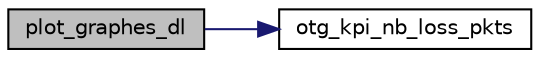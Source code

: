 digraph "plot_graphes_dl"
{
 // LATEX_PDF_SIZE
  edge [fontname="Helvetica",fontsize="10",labelfontname="Helvetica",labelfontsize="10"];
  node [fontname="Helvetica",fontsize="10",shape=record];
  rankdir="LR";
  Node1 [label="plot_graphes_dl",height=0.2,width=0.4,color="black", fillcolor="grey75", style="filled", fontcolor="black",tooltip=" "];
  Node1 -> Node2 [color="midnightblue",fontsize="10",style="solid",fontname="Helvetica"];
  Node2 [label="otg_kpi_nb_loss_pkts",height=0.2,width=0.4,color="black", fillcolor="white", style="filled",URL="$otg__kpi_8c.html#aa8e31f0ee006e341d85de48d8d899f45",tooltip=" "];
}
